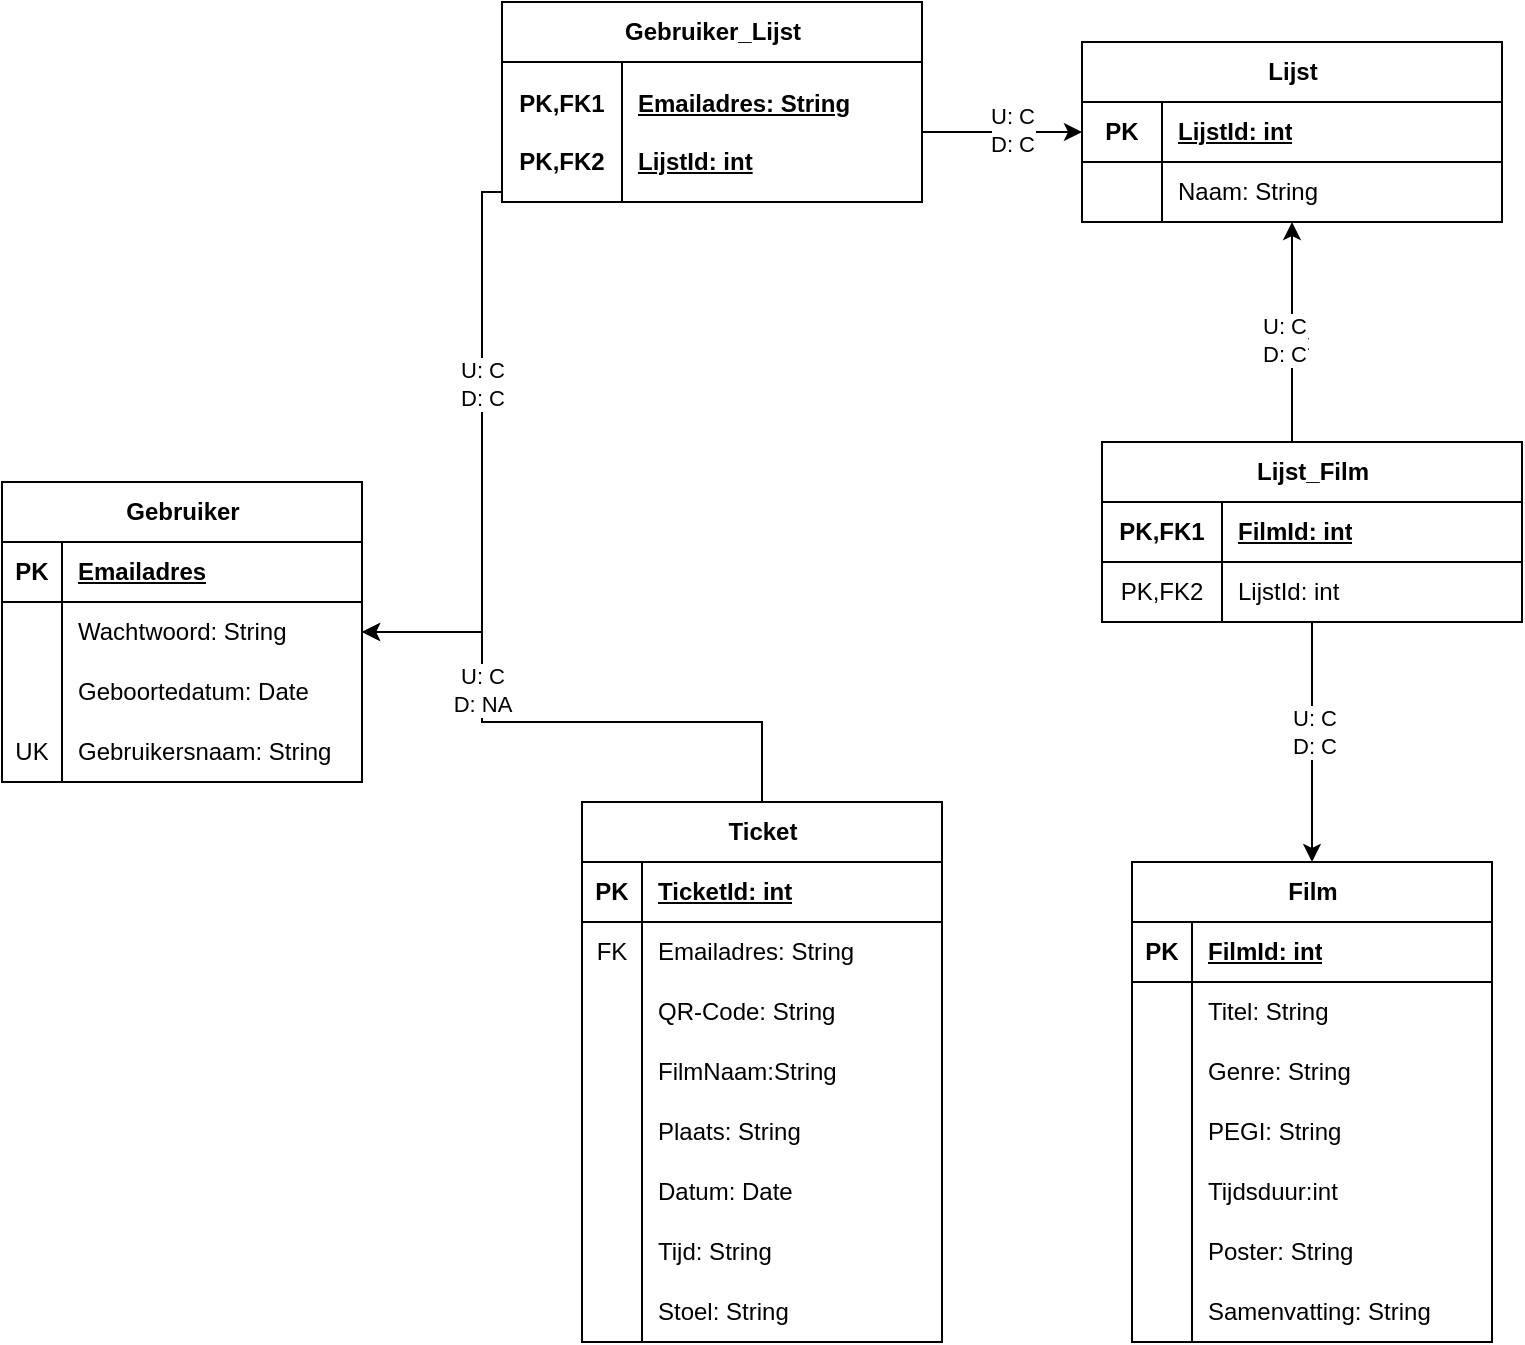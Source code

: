 <mxfile version="23.1.5" type="device">
  <diagram name="Page-1" id="VCOxNYmo4-1co6gXG6hZ">
    <mxGraphModel dx="1167" dy="1790" grid="1" gridSize="10" guides="1" tooltips="1" connect="1" arrows="1" fold="1" page="1" pageScale="1" pageWidth="850" pageHeight="1100" math="0" shadow="0">
      <root>
        <mxCell id="0" />
        <mxCell id="1" parent="0" />
        <mxCell id="6heuT730Uh0ZTbhIMLdJ-70" style="edgeStyle=orthogonalEdgeStyle;rounded=0;orthogonalLoop=1;jettySize=auto;html=1;exitX=0.5;exitY=0;exitDx=0;exitDy=0;" edge="1" parent="1" source="6heuT730Uh0ZTbhIMLdJ-3" target="6heuT730Uh0ZTbhIMLdJ-28">
          <mxGeometry relative="1" as="geometry">
            <Array as="points">
              <mxPoint x="410" y="350" />
              <mxPoint x="270" y="350" />
              <mxPoint x="270" y="305" />
            </Array>
          </mxGeometry>
        </mxCell>
        <mxCell id="6heuT730Uh0ZTbhIMLdJ-118" value="U: C&lt;br&gt;D: NA" style="edgeLabel;html=1;align=center;verticalAlign=middle;resizable=0;points=[];" vertex="1" connectable="0" parent="6heuT730Uh0ZTbhIMLdJ-70">
          <mxGeometry x="0.38" relative="1" as="geometry">
            <mxPoint as="offset" />
          </mxGeometry>
        </mxCell>
        <mxCell id="6heuT730Uh0ZTbhIMLdJ-3" value="Ticket" style="shape=table;startSize=30;container=1;collapsible=1;childLayout=tableLayout;fixedRows=1;rowLines=0;fontStyle=1;align=center;resizeLast=1;html=1;" vertex="1" parent="1">
          <mxGeometry x="320" y="390" width="180" height="270" as="geometry" />
        </mxCell>
        <mxCell id="6heuT730Uh0ZTbhIMLdJ-4" value="" style="shape=tableRow;horizontal=0;startSize=0;swimlaneHead=0;swimlaneBody=0;fillColor=none;collapsible=0;dropTarget=0;points=[[0,0.5],[1,0.5]];portConstraint=eastwest;top=0;left=0;right=0;bottom=1;" vertex="1" parent="6heuT730Uh0ZTbhIMLdJ-3">
          <mxGeometry y="30" width="180" height="30" as="geometry" />
        </mxCell>
        <mxCell id="6heuT730Uh0ZTbhIMLdJ-5" value="PK" style="shape=partialRectangle;connectable=0;fillColor=none;top=0;left=0;bottom=0;right=0;fontStyle=1;overflow=hidden;whiteSpace=wrap;html=1;" vertex="1" parent="6heuT730Uh0ZTbhIMLdJ-4">
          <mxGeometry width="30" height="30" as="geometry">
            <mxRectangle width="30" height="30" as="alternateBounds" />
          </mxGeometry>
        </mxCell>
        <mxCell id="6heuT730Uh0ZTbhIMLdJ-6" value="TicketId: int" style="shape=partialRectangle;connectable=0;fillColor=none;top=0;left=0;bottom=0;right=0;align=left;spacingLeft=6;fontStyle=5;overflow=hidden;whiteSpace=wrap;html=1;" vertex="1" parent="6heuT730Uh0ZTbhIMLdJ-4">
          <mxGeometry x="30" width="150" height="30" as="geometry">
            <mxRectangle width="150" height="30" as="alternateBounds" />
          </mxGeometry>
        </mxCell>
        <mxCell id="6heuT730Uh0ZTbhIMLdJ-7" value="" style="shape=tableRow;horizontal=0;startSize=0;swimlaneHead=0;swimlaneBody=0;fillColor=none;collapsible=0;dropTarget=0;points=[[0,0.5],[1,0.5]];portConstraint=eastwest;top=0;left=0;right=0;bottom=0;" vertex="1" parent="6heuT730Uh0ZTbhIMLdJ-3">
          <mxGeometry y="60" width="180" height="30" as="geometry" />
        </mxCell>
        <mxCell id="6heuT730Uh0ZTbhIMLdJ-8" value="FK" style="shape=partialRectangle;connectable=0;fillColor=none;top=0;left=0;bottom=0;right=0;editable=1;overflow=hidden;whiteSpace=wrap;html=1;" vertex="1" parent="6heuT730Uh0ZTbhIMLdJ-7">
          <mxGeometry width="30" height="30" as="geometry">
            <mxRectangle width="30" height="30" as="alternateBounds" />
          </mxGeometry>
        </mxCell>
        <mxCell id="6heuT730Uh0ZTbhIMLdJ-9" value="Emailadres: String" style="shape=partialRectangle;connectable=0;fillColor=none;top=0;left=0;bottom=0;right=0;align=left;spacingLeft=6;overflow=hidden;whiteSpace=wrap;html=1;" vertex="1" parent="6heuT730Uh0ZTbhIMLdJ-7">
          <mxGeometry x="30" width="150" height="30" as="geometry">
            <mxRectangle width="150" height="30" as="alternateBounds" />
          </mxGeometry>
        </mxCell>
        <mxCell id="6heuT730Uh0ZTbhIMLdJ-10" value="" style="shape=tableRow;horizontal=0;startSize=0;swimlaneHead=0;swimlaneBody=0;fillColor=none;collapsible=0;dropTarget=0;points=[[0,0.5],[1,0.5]];portConstraint=eastwest;top=0;left=0;right=0;bottom=0;" vertex="1" parent="6heuT730Uh0ZTbhIMLdJ-3">
          <mxGeometry y="90" width="180" height="30" as="geometry" />
        </mxCell>
        <mxCell id="6heuT730Uh0ZTbhIMLdJ-11" value="" style="shape=partialRectangle;connectable=0;fillColor=none;top=0;left=0;bottom=0;right=0;editable=1;overflow=hidden;whiteSpace=wrap;html=1;" vertex="1" parent="6heuT730Uh0ZTbhIMLdJ-10">
          <mxGeometry width="30" height="30" as="geometry">
            <mxRectangle width="30" height="30" as="alternateBounds" />
          </mxGeometry>
        </mxCell>
        <mxCell id="6heuT730Uh0ZTbhIMLdJ-12" value="QR-Code: String" style="shape=partialRectangle;connectable=0;fillColor=none;top=0;left=0;bottom=0;right=0;align=left;spacingLeft=6;overflow=hidden;whiteSpace=wrap;html=1;" vertex="1" parent="6heuT730Uh0ZTbhIMLdJ-10">
          <mxGeometry x="30" width="150" height="30" as="geometry">
            <mxRectangle width="150" height="30" as="alternateBounds" />
          </mxGeometry>
        </mxCell>
        <mxCell id="6heuT730Uh0ZTbhIMLdJ-13" value="" style="shape=tableRow;horizontal=0;startSize=0;swimlaneHead=0;swimlaneBody=0;fillColor=none;collapsible=0;dropTarget=0;points=[[0,0.5],[1,0.5]];portConstraint=eastwest;top=0;left=0;right=0;bottom=0;" vertex="1" parent="6heuT730Uh0ZTbhIMLdJ-3">
          <mxGeometry y="120" width="180" height="30" as="geometry" />
        </mxCell>
        <mxCell id="6heuT730Uh0ZTbhIMLdJ-14" value="" style="shape=partialRectangle;connectable=0;fillColor=none;top=0;left=0;bottom=0;right=0;editable=1;overflow=hidden;whiteSpace=wrap;html=1;" vertex="1" parent="6heuT730Uh0ZTbhIMLdJ-13">
          <mxGeometry width="30" height="30" as="geometry">
            <mxRectangle width="30" height="30" as="alternateBounds" />
          </mxGeometry>
        </mxCell>
        <mxCell id="6heuT730Uh0ZTbhIMLdJ-15" value="FilmNaam:String" style="shape=partialRectangle;connectable=0;fillColor=none;top=0;left=0;bottom=0;right=0;align=left;spacingLeft=6;overflow=hidden;whiteSpace=wrap;html=1;" vertex="1" parent="6heuT730Uh0ZTbhIMLdJ-13">
          <mxGeometry x="30" width="150" height="30" as="geometry">
            <mxRectangle width="150" height="30" as="alternateBounds" />
          </mxGeometry>
        </mxCell>
        <mxCell id="6heuT730Uh0ZTbhIMLdJ-16" value="" style="shape=tableRow;horizontal=0;startSize=0;swimlaneHead=0;swimlaneBody=0;fillColor=none;collapsible=0;dropTarget=0;points=[[0,0.5],[1,0.5]];portConstraint=eastwest;top=0;left=0;right=0;bottom=0;" vertex="1" parent="6heuT730Uh0ZTbhIMLdJ-3">
          <mxGeometry y="150" width="180" height="30" as="geometry" />
        </mxCell>
        <mxCell id="6heuT730Uh0ZTbhIMLdJ-17" value="" style="shape=partialRectangle;connectable=0;fillColor=none;top=0;left=0;bottom=0;right=0;editable=1;overflow=hidden;whiteSpace=wrap;html=1;" vertex="1" parent="6heuT730Uh0ZTbhIMLdJ-16">
          <mxGeometry width="30" height="30" as="geometry">
            <mxRectangle width="30" height="30" as="alternateBounds" />
          </mxGeometry>
        </mxCell>
        <mxCell id="6heuT730Uh0ZTbhIMLdJ-18" value="Plaats: String" style="shape=partialRectangle;connectable=0;fillColor=none;top=0;left=0;bottom=0;right=0;align=left;spacingLeft=6;overflow=hidden;whiteSpace=wrap;html=1;" vertex="1" parent="6heuT730Uh0ZTbhIMLdJ-16">
          <mxGeometry x="30" width="150" height="30" as="geometry">
            <mxRectangle width="150" height="30" as="alternateBounds" />
          </mxGeometry>
        </mxCell>
        <mxCell id="6heuT730Uh0ZTbhIMLdJ-19" value="" style="shape=tableRow;horizontal=0;startSize=0;swimlaneHead=0;swimlaneBody=0;fillColor=none;collapsible=0;dropTarget=0;points=[[0,0.5],[1,0.5]];portConstraint=eastwest;top=0;left=0;right=0;bottom=0;" vertex="1" parent="6heuT730Uh0ZTbhIMLdJ-3">
          <mxGeometry y="180" width="180" height="30" as="geometry" />
        </mxCell>
        <mxCell id="6heuT730Uh0ZTbhIMLdJ-20" value="" style="shape=partialRectangle;connectable=0;fillColor=none;top=0;left=0;bottom=0;right=0;editable=1;overflow=hidden;whiteSpace=wrap;html=1;" vertex="1" parent="6heuT730Uh0ZTbhIMLdJ-19">
          <mxGeometry width="30" height="30" as="geometry">
            <mxRectangle width="30" height="30" as="alternateBounds" />
          </mxGeometry>
        </mxCell>
        <mxCell id="6heuT730Uh0ZTbhIMLdJ-21" value="Datum: Date" style="shape=partialRectangle;connectable=0;fillColor=none;top=0;left=0;bottom=0;right=0;align=left;spacingLeft=6;overflow=hidden;whiteSpace=wrap;html=1;" vertex="1" parent="6heuT730Uh0ZTbhIMLdJ-19">
          <mxGeometry x="30" width="150" height="30" as="geometry">
            <mxRectangle width="150" height="30" as="alternateBounds" />
          </mxGeometry>
        </mxCell>
        <mxCell id="6heuT730Uh0ZTbhIMLdJ-22" value="" style="shape=tableRow;horizontal=0;startSize=0;swimlaneHead=0;swimlaneBody=0;fillColor=none;collapsible=0;dropTarget=0;points=[[0,0.5],[1,0.5]];portConstraint=eastwest;top=0;left=0;right=0;bottom=0;" vertex="1" parent="6heuT730Uh0ZTbhIMLdJ-3">
          <mxGeometry y="210" width="180" height="30" as="geometry" />
        </mxCell>
        <mxCell id="6heuT730Uh0ZTbhIMLdJ-23" value="" style="shape=partialRectangle;connectable=0;fillColor=none;top=0;left=0;bottom=0;right=0;editable=1;overflow=hidden;whiteSpace=wrap;html=1;" vertex="1" parent="6heuT730Uh0ZTbhIMLdJ-22">
          <mxGeometry width="30" height="30" as="geometry">
            <mxRectangle width="30" height="30" as="alternateBounds" />
          </mxGeometry>
        </mxCell>
        <mxCell id="6heuT730Uh0ZTbhIMLdJ-24" value="Tijd: String" style="shape=partialRectangle;connectable=0;fillColor=none;top=0;left=0;bottom=0;right=0;align=left;spacingLeft=6;overflow=hidden;whiteSpace=wrap;html=1;" vertex="1" parent="6heuT730Uh0ZTbhIMLdJ-22">
          <mxGeometry x="30" width="150" height="30" as="geometry">
            <mxRectangle width="150" height="30" as="alternateBounds" />
          </mxGeometry>
        </mxCell>
        <mxCell id="6heuT730Uh0ZTbhIMLdJ-25" value="" style="shape=tableRow;horizontal=0;startSize=0;swimlaneHead=0;swimlaneBody=0;fillColor=none;collapsible=0;dropTarget=0;points=[[0,0.5],[1,0.5]];portConstraint=eastwest;top=0;left=0;right=0;bottom=0;" vertex="1" parent="6heuT730Uh0ZTbhIMLdJ-3">
          <mxGeometry y="240" width="180" height="30" as="geometry" />
        </mxCell>
        <mxCell id="6heuT730Uh0ZTbhIMLdJ-26" value="" style="shape=partialRectangle;connectable=0;fillColor=none;top=0;left=0;bottom=0;right=0;editable=1;overflow=hidden;whiteSpace=wrap;html=1;" vertex="1" parent="6heuT730Uh0ZTbhIMLdJ-25">
          <mxGeometry width="30" height="30" as="geometry">
            <mxRectangle width="30" height="30" as="alternateBounds" />
          </mxGeometry>
        </mxCell>
        <mxCell id="6heuT730Uh0ZTbhIMLdJ-27" value="Stoel: String" style="shape=partialRectangle;connectable=0;fillColor=none;top=0;left=0;bottom=0;right=0;align=left;spacingLeft=6;overflow=hidden;whiteSpace=wrap;html=1;" vertex="1" parent="6heuT730Uh0ZTbhIMLdJ-25">
          <mxGeometry x="30" width="150" height="30" as="geometry">
            <mxRectangle width="150" height="30" as="alternateBounds" />
          </mxGeometry>
        </mxCell>
        <mxCell id="6heuT730Uh0ZTbhIMLdJ-28" value="Gebruiker" style="shape=table;startSize=30;container=1;collapsible=1;childLayout=tableLayout;fixedRows=1;rowLines=0;fontStyle=1;align=center;resizeLast=1;html=1;" vertex="1" parent="1">
          <mxGeometry x="30" y="230" width="180" height="150" as="geometry" />
        </mxCell>
        <mxCell id="6heuT730Uh0ZTbhIMLdJ-29" value="" style="shape=tableRow;horizontal=0;startSize=0;swimlaneHead=0;swimlaneBody=0;fillColor=none;collapsible=0;dropTarget=0;points=[[0,0.5],[1,0.5]];portConstraint=eastwest;top=0;left=0;right=0;bottom=1;" vertex="1" parent="6heuT730Uh0ZTbhIMLdJ-28">
          <mxGeometry y="30" width="180" height="30" as="geometry" />
        </mxCell>
        <mxCell id="6heuT730Uh0ZTbhIMLdJ-30" value="PK" style="shape=partialRectangle;connectable=0;fillColor=none;top=0;left=0;bottom=0;right=0;fontStyle=1;overflow=hidden;whiteSpace=wrap;html=1;" vertex="1" parent="6heuT730Uh0ZTbhIMLdJ-29">
          <mxGeometry width="30" height="30" as="geometry">
            <mxRectangle width="30" height="30" as="alternateBounds" />
          </mxGeometry>
        </mxCell>
        <mxCell id="6heuT730Uh0ZTbhIMLdJ-31" value="Emailadres" style="shape=partialRectangle;connectable=0;fillColor=none;top=0;left=0;bottom=0;right=0;align=left;spacingLeft=6;fontStyle=5;overflow=hidden;whiteSpace=wrap;html=1;" vertex="1" parent="6heuT730Uh0ZTbhIMLdJ-29">
          <mxGeometry x="30" width="150" height="30" as="geometry">
            <mxRectangle width="150" height="30" as="alternateBounds" />
          </mxGeometry>
        </mxCell>
        <mxCell id="6heuT730Uh0ZTbhIMLdJ-32" value="" style="shape=tableRow;horizontal=0;startSize=0;swimlaneHead=0;swimlaneBody=0;fillColor=none;collapsible=0;dropTarget=0;points=[[0,0.5],[1,0.5]];portConstraint=eastwest;top=0;left=0;right=0;bottom=0;" vertex="1" parent="6heuT730Uh0ZTbhIMLdJ-28">
          <mxGeometry y="60" width="180" height="30" as="geometry" />
        </mxCell>
        <mxCell id="6heuT730Uh0ZTbhIMLdJ-33" value="" style="shape=partialRectangle;connectable=0;fillColor=none;top=0;left=0;bottom=0;right=0;editable=1;overflow=hidden;whiteSpace=wrap;html=1;" vertex="1" parent="6heuT730Uh0ZTbhIMLdJ-32">
          <mxGeometry width="30" height="30" as="geometry">
            <mxRectangle width="30" height="30" as="alternateBounds" />
          </mxGeometry>
        </mxCell>
        <mxCell id="6heuT730Uh0ZTbhIMLdJ-34" value="Wachtwoord: String" style="shape=partialRectangle;connectable=0;fillColor=none;top=0;left=0;bottom=0;right=0;align=left;spacingLeft=6;overflow=hidden;whiteSpace=wrap;html=1;" vertex="1" parent="6heuT730Uh0ZTbhIMLdJ-32">
          <mxGeometry x="30" width="150" height="30" as="geometry">
            <mxRectangle width="150" height="30" as="alternateBounds" />
          </mxGeometry>
        </mxCell>
        <mxCell id="6heuT730Uh0ZTbhIMLdJ-35" value="" style="shape=tableRow;horizontal=0;startSize=0;swimlaneHead=0;swimlaneBody=0;fillColor=none;collapsible=0;dropTarget=0;points=[[0,0.5],[1,0.5]];portConstraint=eastwest;top=0;left=0;right=0;bottom=0;" vertex="1" parent="6heuT730Uh0ZTbhIMLdJ-28">
          <mxGeometry y="90" width="180" height="30" as="geometry" />
        </mxCell>
        <mxCell id="6heuT730Uh0ZTbhIMLdJ-36" value="" style="shape=partialRectangle;connectable=0;fillColor=none;top=0;left=0;bottom=0;right=0;editable=1;overflow=hidden;whiteSpace=wrap;html=1;" vertex="1" parent="6heuT730Uh0ZTbhIMLdJ-35">
          <mxGeometry width="30" height="30" as="geometry">
            <mxRectangle width="30" height="30" as="alternateBounds" />
          </mxGeometry>
        </mxCell>
        <mxCell id="6heuT730Uh0ZTbhIMLdJ-37" value="Geboortedatum: Date" style="shape=partialRectangle;connectable=0;fillColor=none;top=0;left=0;bottom=0;right=0;align=left;spacingLeft=6;overflow=hidden;whiteSpace=wrap;html=1;" vertex="1" parent="6heuT730Uh0ZTbhIMLdJ-35">
          <mxGeometry x="30" width="150" height="30" as="geometry">
            <mxRectangle width="150" height="30" as="alternateBounds" />
          </mxGeometry>
        </mxCell>
        <mxCell id="6heuT730Uh0ZTbhIMLdJ-38" value="" style="shape=tableRow;horizontal=0;startSize=0;swimlaneHead=0;swimlaneBody=0;fillColor=none;collapsible=0;dropTarget=0;points=[[0,0.5],[1,0.5]];portConstraint=eastwest;top=0;left=0;right=0;bottom=0;" vertex="1" parent="6heuT730Uh0ZTbhIMLdJ-28">
          <mxGeometry y="120" width="180" height="30" as="geometry" />
        </mxCell>
        <mxCell id="6heuT730Uh0ZTbhIMLdJ-39" value="UK" style="shape=partialRectangle;connectable=0;fillColor=none;top=0;left=0;bottom=0;right=0;editable=1;overflow=hidden;whiteSpace=wrap;html=1;" vertex="1" parent="6heuT730Uh0ZTbhIMLdJ-38">
          <mxGeometry width="30" height="30" as="geometry">
            <mxRectangle width="30" height="30" as="alternateBounds" />
          </mxGeometry>
        </mxCell>
        <mxCell id="6heuT730Uh0ZTbhIMLdJ-40" value="Gebruikersnaam: String" style="shape=partialRectangle;connectable=0;fillColor=none;top=0;left=0;bottom=0;right=0;align=left;spacingLeft=6;overflow=hidden;whiteSpace=wrap;html=1;" vertex="1" parent="6heuT730Uh0ZTbhIMLdJ-38">
          <mxGeometry x="30" width="150" height="30" as="geometry">
            <mxRectangle width="150" height="30" as="alternateBounds" />
          </mxGeometry>
        </mxCell>
        <mxCell id="6heuT730Uh0ZTbhIMLdJ-53" value="Gebruiker_Lijst" style="shape=table;startSize=30;container=1;collapsible=1;childLayout=tableLayout;fixedRows=1;rowLines=0;fontStyle=1;align=center;resizeLast=1;html=1;" vertex="1" parent="1">
          <mxGeometry x="280" y="-10" width="210" height="100" as="geometry" />
        </mxCell>
        <mxCell id="6heuT730Uh0ZTbhIMLdJ-54" value="" style="shape=tableRow;horizontal=0;startSize=0;swimlaneHead=0;swimlaneBody=0;fillColor=none;collapsible=0;dropTarget=0;points=[[0,0.5],[1,0.5]];portConstraint=eastwest;top=0;left=0;right=0;bottom=1;" vertex="1" parent="6heuT730Uh0ZTbhIMLdJ-53">
          <mxGeometry y="30" width="210" height="70" as="geometry" />
        </mxCell>
        <mxCell id="6heuT730Uh0ZTbhIMLdJ-55" value="PK,FK1&lt;br&gt;&lt;br&gt;PK,FK2" style="shape=partialRectangle;connectable=0;fillColor=none;top=0;left=0;bottom=0;right=0;fontStyle=1;overflow=hidden;whiteSpace=wrap;html=1;" vertex="1" parent="6heuT730Uh0ZTbhIMLdJ-54">
          <mxGeometry width="60" height="70" as="geometry">
            <mxRectangle width="60" height="70" as="alternateBounds" />
          </mxGeometry>
        </mxCell>
        <mxCell id="6heuT730Uh0ZTbhIMLdJ-56" value="Emailadres: String&lt;br&gt;&lt;br&gt;LijstId: int" style="shape=partialRectangle;connectable=0;fillColor=none;top=0;left=0;bottom=0;right=0;align=left;spacingLeft=6;fontStyle=5;overflow=hidden;whiteSpace=wrap;html=1;" vertex="1" parent="6heuT730Uh0ZTbhIMLdJ-54">
          <mxGeometry x="60" width="150" height="70" as="geometry">
            <mxRectangle width="150" height="70" as="alternateBounds" />
          </mxGeometry>
        </mxCell>
        <mxCell id="6heuT730Uh0ZTbhIMLdJ-69" style="edgeStyle=orthogonalEdgeStyle;rounded=0;orthogonalLoop=1;jettySize=auto;html=1;" edge="1" parent="1" source="6heuT730Uh0ZTbhIMLdJ-53" target="6heuT730Uh0ZTbhIMLdJ-28">
          <mxGeometry relative="1" as="geometry">
            <mxPoint x="290" y="85" as="sourcePoint" />
            <Array as="points">
              <mxPoint x="270" y="85" />
              <mxPoint x="270" y="305" />
            </Array>
          </mxGeometry>
        </mxCell>
        <mxCell id="6heuT730Uh0ZTbhIMLdJ-117" value="U: C&lt;br&gt;D: C" style="edgeLabel;html=1;align=center;verticalAlign=middle;resizable=0;points=[];" vertex="1" connectable="0" parent="6heuT730Uh0ZTbhIMLdJ-69">
          <mxGeometry x="-0.271" relative="1" as="geometry">
            <mxPoint as="offset" />
          </mxGeometry>
        </mxCell>
        <mxCell id="6heuT730Uh0ZTbhIMLdJ-71" value="Lijst" style="shape=table;startSize=30;container=1;collapsible=1;childLayout=tableLayout;fixedRows=1;rowLines=0;fontStyle=1;align=center;resizeLast=1;html=1;" vertex="1" parent="1">
          <mxGeometry x="570" y="10" width="210" height="90" as="geometry" />
        </mxCell>
        <mxCell id="6heuT730Uh0ZTbhIMLdJ-72" value="" style="shape=tableRow;horizontal=0;startSize=0;swimlaneHead=0;swimlaneBody=0;fillColor=none;collapsible=0;dropTarget=0;points=[[0,0.5],[1,0.5]];portConstraint=eastwest;top=0;left=0;right=0;bottom=1;" vertex="1" parent="6heuT730Uh0ZTbhIMLdJ-71">
          <mxGeometry y="30" width="210" height="30" as="geometry" />
        </mxCell>
        <mxCell id="6heuT730Uh0ZTbhIMLdJ-73" value="PK" style="shape=partialRectangle;connectable=0;fillColor=none;top=0;left=0;bottom=0;right=0;fontStyle=1;overflow=hidden;whiteSpace=wrap;html=1;" vertex="1" parent="6heuT730Uh0ZTbhIMLdJ-72">
          <mxGeometry width="40" height="30" as="geometry">
            <mxRectangle width="40" height="30" as="alternateBounds" />
          </mxGeometry>
        </mxCell>
        <mxCell id="6heuT730Uh0ZTbhIMLdJ-74" value="LijstId: int" style="shape=partialRectangle;connectable=0;fillColor=none;top=0;left=0;bottom=0;right=0;align=left;spacingLeft=6;fontStyle=5;overflow=hidden;whiteSpace=wrap;html=1;" vertex="1" parent="6heuT730Uh0ZTbhIMLdJ-72">
          <mxGeometry x="40" width="170" height="30" as="geometry">
            <mxRectangle width="170" height="30" as="alternateBounds" />
          </mxGeometry>
        </mxCell>
        <mxCell id="6heuT730Uh0ZTbhIMLdJ-75" value="" style="shape=tableRow;horizontal=0;startSize=0;swimlaneHead=0;swimlaneBody=0;fillColor=none;collapsible=0;dropTarget=0;points=[[0,0.5],[1,0.5]];portConstraint=eastwest;top=0;left=0;right=0;bottom=0;" vertex="1" parent="6heuT730Uh0ZTbhIMLdJ-71">
          <mxGeometry y="60" width="210" height="30" as="geometry" />
        </mxCell>
        <mxCell id="6heuT730Uh0ZTbhIMLdJ-76" value="" style="shape=partialRectangle;connectable=0;fillColor=none;top=0;left=0;bottom=0;right=0;editable=1;overflow=hidden;whiteSpace=wrap;html=1;" vertex="1" parent="6heuT730Uh0ZTbhIMLdJ-75">
          <mxGeometry width="40" height="30" as="geometry">
            <mxRectangle width="40" height="30" as="alternateBounds" />
          </mxGeometry>
        </mxCell>
        <mxCell id="6heuT730Uh0ZTbhIMLdJ-77" value="Naam: String" style="shape=partialRectangle;connectable=0;fillColor=none;top=0;left=0;bottom=0;right=0;align=left;spacingLeft=6;overflow=hidden;whiteSpace=wrap;html=1;" vertex="1" parent="6heuT730Uh0ZTbhIMLdJ-75">
          <mxGeometry x="40" width="170" height="30" as="geometry">
            <mxRectangle width="170" height="30" as="alternateBounds" />
          </mxGeometry>
        </mxCell>
        <mxCell id="6heuT730Uh0ZTbhIMLdJ-78" value="Lijst_Film" style="shape=table;startSize=30;container=1;collapsible=1;childLayout=tableLayout;fixedRows=1;rowLines=0;fontStyle=1;align=center;resizeLast=1;html=1;" vertex="1" parent="1">
          <mxGeometry x="580" y="210" width="210" height="90" as="geometry" />
        </mxCell>
        <mxCell id="6heuT730Uh0ZTbhIMLdJ-79" value="" style="shape=tableRow;horizontal=0;startSize=0;swimlaneHead=0;swimlaneBody=0;fillColor=none;collapsible=0;dropTarget=0;points=[[0,0.5],[1,0.5]];portConstraint=eastwest;top=0;left=0;right=0;bottom=1;" vertex="1" parent="6heuT730Uh0ZTbhIMLdJ-78">
          <mxGeometry y="30" width="210" height="30" as="geometry" />
        </mxCell>
        <mxCell id="6heuT730Uh0ZTbhIMLdJ-80" value="PK,FK1" style="shape=partialRectangle;connectable=0;fillColor=none;top=0;left=0;bottom=0;right=0;fontStyle=1;overflow=hidden;whiteSpace=wrap;html=1;" vertex="1" parent="6heuT730Uh0ZTbhIMLdJ-79">
          <mxGeometry width="60" height="30" as="geometry">
            <mxRectangle width="60" height="30" as="alternateBounds" />
          </mxGeometry>
        </mxCell>
        <mxCell id="6heuT730Uh0ZTbhIMLdJ-81" value="FilmId: int" style="shape=partialRectangle;connectable=0;fillColor=none;top=0;left=0;bottom=0;right=0;align=left;spacingLeft=6;fontStyle=5;overflow=hidden;whiteSpace=wrap;html=1;" vertex="1" parent="6heuT730Uh0ZTbhIMLdJ-79">
          <mxGeometry x="60" width="150" height="30" as="geometry">
            <mxRectangle width="150" height="30" as="alternateBounds" />
          </mxGeometry>
        </mxCell>
        <mxCell id="6heuT730Uh0ZTbhIMLdJ-82" value="" style="shape=tableRow;horizontal=0;startSize=0;swimlaneHead=0;swimlaneBody=0;fillColor=none;collapsible=0;dropTarget=0;points=[[0,0.5],[1,0.5]];portConstraint=eastwest;top=0;left=0;right=0;bottom=0;" vertex="1" parent="6heuT730Uh0ZTbhIMLdJ-78">
          <mxGeometry y="60" width="210" height="30" as="geometry" />
        </mxCell>
        <mxCell id="6heuT730Uh0ZTbhIMLdJ-83" value="PK,FK2" style="shape=partialRectangle;connectable=0;fillColor=none;top=0;left=0;bottom=0;right=0;editable=1;overflow=hidden;whiteSpace=wrap;html=1;" vertex="1" parent="6heuT730Uh0ZTbhIMLdJ-82">
          <mxGeometry width="60" height="30" as="geometry">
            <mxRectangle width="60" height="30" as="alternateBounds" />
          </mxGeometry>
        </mxCell>
        <mxCell id="6heuT730Uh0ZTbhIMLdJ-84" value="LijstId: int" style="shape=partialRectangle;connectable=0;fillColor=none;top=0;left=0;bottom=0;right=0;align=left;spacingLeft=6;overflow=hidden;whiteSpace=wrap;html=1;" vertex="1" parent="6heuT730Uh0ZTbhIMLdJ-82">
          <mxGeometry x="60" width="150" height="30" as="geometry">
            <mxRectangle width="150" height="30" as="alternateBounds" />
          </mxGeometry>
        </mxCell>
        <mxCell id="6heuT730Uh0ZTbhIMLdJ-85" value="Film" style="shape=table;startSize=30;container=1;collapsible=1;childLayout=tableLayout;fixedRows=1;rowLines=0;fontStyle=1;align=center;resizeLast=1;html=1;" vertex="1" parent="1">
          <mxGeometry x="595" y="420" width="180" height="240" as="geometry" />
        </mxCell>
        <mxCell id="6heuT730Uh0ZTbhIMLdJ-86" value="" style="shape=tableRow;horizontal=0;startSize=0;swimlaneHead=0;swimlaneBody=0;fillColor=none;collapsible=0;dropTarget=0;points=[[0,0.5],[1,0.5]];portConstraint=eastwest;top=0;left=0;right=0;bottom=1;" vertex="1" parent="6heuT730Uh0ZTbhIMLdJ-85">
          <mxGeometry y="30" width="180" height="30" as="geometry" />
        </mxCell>
        <mxCell id="6heuT730Uh0ZTbhIMLdJ-87" value="PK" style="shape=partialRectangle;connectable=0;fillColor=none;top=0;left=0;bottom=0;right=0;fontStyle=1;overflow=hidden;whiteSpace=wrap;html=1;" vertex="1" parent="6heuT730Uh0ZTbhIMLdJ-86">
          <mxGeometry width="30" height="30" as="geometry">
            <mxRectangle width="30" height="30" as="alternateBounds" />
          </mxGeometry>
        </mxCell>
        <mxCell id="6heuT730Uh0ZTbhIMLdJ-88" value="FilmId: int" style="shape=partialRectangle;connectable=0;fillColor=none;top=0;left=0;bottom=0;right=0;align=left;spacingLeft=6;fontStyle=5;overflow=hidden;whiteSpace=wrap;html=1;" vertex="1" parent="6heuT730Uh0ZTbhIMLdJ-86">
          <mxGeometry x="30" width="150" height="30" as="geometry">
            <mxRectangle width="150" height="30" as="alternateBounds" />
          </mxGeometry>
        </mxCell>
        <mxCell id="6heuT730Uh0ZTbhIMLdJ-89" value="" style="shape=tableRow;horizontal=0;startSize=0;swimlaneHead=0;swimlaneBody=0;fillColor=none;collapsible=0;dropTarget=0;points=[[0,0.5],[1,0.5]];portConstraint=eastwest;top=0;left=0;right=0;bottom=0;" vertex="1" parent="6heuT730Uh0ZTbhIMLdJ-85">
          <mxGeometry y="60" width="180" height="30" as="geometry" />
        </mxCell>
        <mxCell id="6heuT730Uh0ZTbhIMLdJ-90" value="" style="shape=partialRectangle;connectable=0;fillColor=none;top=0;left=0;bottom=0;right=0;editable=1;overflow=hidden;whiteSpace=wrap;html=1;" vertex="1" parent="6heuT730Uh0ZTbhIMLdJ-89">
          <mxGeometry width="30" height="30" as="geometry">
            <mxRectangle width="30" height="30" as="alternateBounds" />
          </mxGeometry>
        </mxCell>
        <mxCell id="6heuT730Uh0ZTbhIMLdJ-91" value="Titel: String" style="shape=partialRectangle;connectable=0;fillColor=none;top=0;left=0;bottom=0;right=0;align=left;spacingLeft=6;overflow=hidden;whiteSpace=wrap;html=1;" vertex="1" parent="6heuT730Uh0ZTbhIMLdJ-89">
          <mxGeometry x="30" width="150" height="30" as="geometry">
            <mxRectangle width="150" height="30" as="alternateBounds" />
          </mxGeometry>
        </mxCell>
        <mxCell id="6heuT730Uh0ZTbhIMLdJ-92" value="" style="shape=tableRow;horizontal=0;startSize=0;swimlaneHead=0;swimlaneBody=0;fillColor=none;collapsible=0;dropTarget=0;points=[[0,0.5],[1,0.5]];portConstraint=eastwest;top=0;left=0;right=0;bottom=0;" vertex="1" parent="6heuT730Uh0ZTbhIMLdJ-85">
          <mxGeometry y="90" width="180" height="30" as="geometry" />
        </mxCell>
        <mxCell id="6heuT730Uh0ZTbhIMLdJ-93" value="" style="shape=partialRectangle;connectable=0;fillColor=none;top=0;left=0;bottom=0;right=0;editable=1;overflow=hidden;whiteSpace=wrap;html=1;" vertex="1" parent="6heuT730Uh0ZTbhIMLdJ-92">
          <mxGeometry width="30" height="30" as="geometry">
            <mxRectangle width="30" height="30" as="alternateBounds" />
          </mxGeometry>
        </mxCell>
        <mxCell id="6heuT730Uh0ZTbhIMLdJ-94" value="Genre: String" style="shape=partialRectangle;connectable=0;fillColor=none;top=0;left=0;bottom=0;right=0;align=left;spacingLeft=6;overflow=hidden;whiteSpace=wrap;html=1;" vertex="1" parent="6heuT730Uh0ZTbhIMLdJ-92">
          <mxGeometry x="30" width="150" height="30" as="geometry">
            <mxRectangle width="150" height="30" as="alternateBounds" />
          </mxGeometry>
        </mxCell>
        <mxCell id="6heuT730Uh0ZTbhIMLdJ-95" value="" style="shape=tableRow;horizontal=0;startSize=0;swimlaneHead=0;swimlaneBody=0;fillColor=none;collapsible=0;dropTarget=0;points=[[0,0.5],[1,0.5]];portConstraint=eastwest;top=0;left=0;right=0;bottom=0;" vertex="1" parent="6heuT730Uh0ZTbhIMLdJ-85">
          <mxGeometry y="120" width="180" height="30" as="geometry" />
        </mxCell>
        <mxCell id="6heuT730Uh0ZTbhIMLdJ-96" value="" style="shape=partialRectangle;connectable=0;fillColor=none;top=0;left=0;bottom=0;right=0;editable=1;overflow=hidden;whiteSpace=wrap;html=1;" vertex="1" parent="6heuT730Uh0ZTbhIMLdJ-95">
          <mxGeometry width="30" height="30" as="geometry">
            <mxRectangle width="30" height="30" as="alternateBounds" />
          </mxGeometry>
        </mxCell>
        <mxCell id="6heuT730Uh0ZTbhIMLdJ-97" value="PEGI: String" style="shape=partialRectangle;connectable=0;fillColor=none;top=0;left=0;bottom=0;right=0;align=left;spacingLeft=6;overflow=hidden;whiteSpace=wrap;html=1;" vertex="1" parent="6heuT730Uh0ZTbhIMLdJ-95">
          <mxGeometry x="30" width="150" height="30" as="geometry">
            <mxRectangle width="150" height="30" as="alternateBounds" />
          </mxGeometry>
        </mxCell>
        <mxCell id="6heuT730Uh0ZTbhIMLdJ-104" value="" style="shape=tableRow;horizontal=0;startSize=0;swimlaneHead=0;swimlaneBody=0;fillColor=none;collapsible=0;dropTarget=0;points=[[0,0.5],[1,0.5]];portConstraint=eastwest;top=0;left=0;right=0;bottom=0;" vertex="1" parent="6heuT730Uh0ZTbhIMLdJ-85">
          <mxGeometry y="150" width="180" height="30" as="geometry" />
        </mxCell>
        <mxCell id="6heuT730Uh0ZTbhIMLdJ-105" value="" style="shape=partialRectangle;connectable=0;fillColor=none;top=0;left=0;bottom=0;right=0;editable=1;overflow=hidden;whiteSpace=wrap;html=1;" vertex="1" parent="6heuT730Uh0ZTbhIMLdJ-104">
          <mxGeometry width="30" height="30" as="geometry">
            <mxRectangle width="30" height="30" as="alternateBounds" />
          </mxGeometry>
        </mxCell>
        <mxCell id="6heuT730Uh0ZTbhIMLdJ-106" value="Tijdsduur:int" style="shape=partialRectangle;connectable=0;fillColor=none;top=0;left=0;bottom=0;right=0;align=left;spacingLeft=6;overflow=hidden;whiteSpace=wrap;html=1;" vertex="1" parent="6heuT730Uh0ZTbhIMLdJ-104">
          <mxGeometry x="30" width="150" height="30" as="geometry">
            <mxRectangle width="150" height="30" as="alternateBounds" />
          </mxGeometry>
        </mxCell>
        <mxCell id="6heuT730Uh0ZTbhIMLdJ-107" value="" style="shape=tableRow;horizontal=0;startSize=0;swimlaneHead=0;swimlaneBody=0;fillColor=none;collapsible=0;dropTarget=0;points=[[0,0.5],[1,0.5]];portConstraint=eastwest;top=0;left=0;right=0;bottom=0;" vertex="1" parent="6heuT730Uh0ZTbhIMLdJ-85">
          <mxGeometry y="180" width="180" height="30" as="geometry" />
        </mxCell>
        <mxCell id="6heuT730Uh0ZTbhIMLdJ-108" value="" style="shape=partialRectangle;connectable=0;fillColor=none;top=0;left=0;bottom=0;right=0;editable=1;overflow=hidden;whiteSpace=wrap;html=1;" vertex="1" parent="6heuT730Uh0ZTbhIMLdJ-107">
          <mxGeometry width="30" height="30" as="geometry">
            <mxRectangle width="30" height="30" as="alternateBounds" />
          </mxGeometry>
        </mxCell>
        <mxCell id="6heuT730Uh0ZTbhIMLdJ-109" value="Poster: String" style="shape=partialRectangle;connectable=0;fillColor=none;top=0;left=0;bottom=0;right=0;align=left;spacingLeft=6;overflow=hidden;whiteSpace=wrap;html=1;" vertex="1" parent="6heuT730Uh0ZTbhIMLdJ-107">
          <mxGeometry x="30" width="150" height="30" as="geometry">
            <mxRectangle width="150" height="30" as="alternateBounds" />
          </mxGeometry>
        </mxCell>
        <mxCell id="6heuT730Uh0ZTbhIMLdJ-110" value="" style="shape=tableRow;horizontal=0;startSize=0;swimlaneHead=0;swimlaneBody=0;fillColor=none;collapsible=0;dropTarget=0;points=[[0,0.5],[1,0.5]];portConstraint=eastwest;top=0;left=0;right=0;bottom=0;" vertex="1" parent="6heuT730Uh0ZTbhIMLdJ-85">
          <mxGeometry y="210" width="180" height="30" as="geometry" />
        </mxCell>
        <mxCell id="6heuT730Uh0ZTbhIMLdJ-111" value="" style="shape=partialRectangle;connectable=0;fillColor=none;top=0;left=0;bottom=0;right=0;editable=1;overflow=hidden;whiteSpace=wrap;html=1;" vertex="1" parent="6heuT730Uh0ZTbhIMLdJ-110">
          <mxGeometry width="30" height="30" as="geometry">
            <mxRectangle width="30" height="30" as="alternateBounds" />
          </mxGeometry>
        </mxCell>
        <mxCell id="6heuT730Uh0ZTbhIMLdJ-112" value="Samenvatting: String" style="shape=partialRectangle;connectable=0;fillColor=none;top=0;left=0;bottom=0;right=0;align=left;spacingLeft=6;overflow=hidden;whiteSpace=wrap;html=1;" vertex="1" parent="6heuT730Uh0ZTbhIMLdJ-110">
          <mxGeometry x="30" width="150" height="30" as="geometry">
            <mxRectangle width="150" height="30" as="alternateBounds" />
          </mxGeometry>
        </mxCell>
        <mxCell id="6heuT730Uh0ZTbhIMLdJ-98" style="edgeStyle=orthogonalEdgeStyle;rounded=0;orthogonalLoop=1;jettySize=auto;html=1;exitX=1;exitY=0.5;exitDx=0;exitDy=0;" edge="1" parent="1" source="6heuT730Uh0ZTbhIMLdJ-54" target="6heuT730Uh0ZTbhIMLdJ-71">
          <mxGeometry relative="1" as="geometry" />
        </mxCell>
        <mxCell id="6heuT730Uh0ZTbhIMLdJ-116" value="U: C&lt;br&gt;D: C" style="edgeLabel;html=1;align=center;verticalAlign=middle;resizable=0;points=[];" vertex="1" connectable="0" parent="6heuT730Uh0ZTbhIMLdJ-98">
          <mxGeometry x="0.114" y="1" relative="1" as="geometry">
            <mxPoint as="offset" />
          </mxGeometry>
        </mxCell>
        <mxCell id="6heuT730Uh0ZTbhIMLdJ-99" style="edgeStyle=orthogonalEdgeStyle;rounded=0;orthogonalLoop=1;jettySize=auto;html=1;startArrow=classic;startFill=1;endArrow=none;endFill=0;" edge="1" parent="1" source="6heuT730Uh0ZTbhIMLdJ-71" target="6heuT730Uh0ZTbhIMLdJ-78">
          <mxGeometry relative="1" as="geometry">
            <Array as="points">
              <mxPoint x="675" y="180" />
              <mxPoint x="675" y="180" />
            </Array>
          </mxGeometry>
        </mxCell>
        <mxCell id="6heuT730Uh0ZTbhIMLdJ-114" value="Text" style="edgeLabel;html=1;align=center;verticalAlign=middle;resizable=0;points=[];" vertex="1" connectable="0" parent="6heuT730Uh0ZTbhIMLdJ-99">
          <mxGeometry x="0.08" y="-2" relative="1" as="geometry">
            <mxPoint as="offset" />
          </mxGeometry>
        </mxCell>
        <mxCell id="6heuT730Uh0ZTbhIMLdJ-115" value="U: C&lt;br&gt;D: C" style="edgeLabel;html=1;align=center;verticalAlign=middle;resizable=0;points=[];" vertex="1" connectable="0" parent="6heuT730Uh0ZTbhIMLdJ-99">
          <mxGeometry x="0.062" y="-4" relative="1" as="geometry">
            <mxPoint as="offset" />
          </mxGeometry>
        </mxCell>
        <mxCell id="6heuT730Uh0ZTbhIMLdJ-103" style="edgeStyle=orthogonalEdgeStyle;rounded=0;orthogonalLoop=1;jettySize=auto;html=1;" edge="1" parent="1" source="6heuT730Uh0ZTbhIMLdJ-78" target="6heuT730Uh0ZTbhIMLdJ-85">
          <mxGeometry relative="1" as="geometry" />
        </mxCell>
        <mxCell id="6heuT730Uh0ZTbhIMLdJ-113" value="U: C&lt;br&gt;D: C" style="edgeLabel;html=1;align=center;verticalAlign=middle;resizable=0;points=[];" vertex="1" connectable="0" parent="6heuT730Uh0ZTbhIMLdJ-103">
          <mxGeometry x="-0.087" y="1" relative="1" as="geometry">
            <mxPoint as="offset" />
          </mxGeometry>
        </mxCell>
      </root>
    </mxGraphModel>
  </diagram>
</mxfile>
